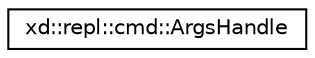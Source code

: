 digraph "Graphical Class Hierarchy"
{
  edge [fontname="Helvetica",fontsize="10",labelfontname="Helvetica",labelfontsize="10"];
  node [fontname="Helvetica",fontsize="10",shape=record];
  rankdir="LR";
  Node0 [label="xd::repl::cmd::ArgsHandle",height=0.2,width=0.4,color="black", fillcolor="white", style="filled",URL="$classxd_1_1repl_1_1cmd_1_1_args_handle.html"];
}
